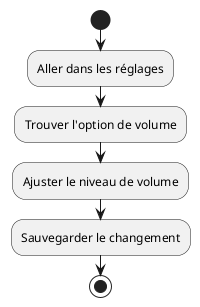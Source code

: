 @startuml
start
:Aller dans les réglages;
:Trouver l'option de volume;
:Ajuster le niveau de volume;
:Sauvegarder le changement;
stop
@enduml
